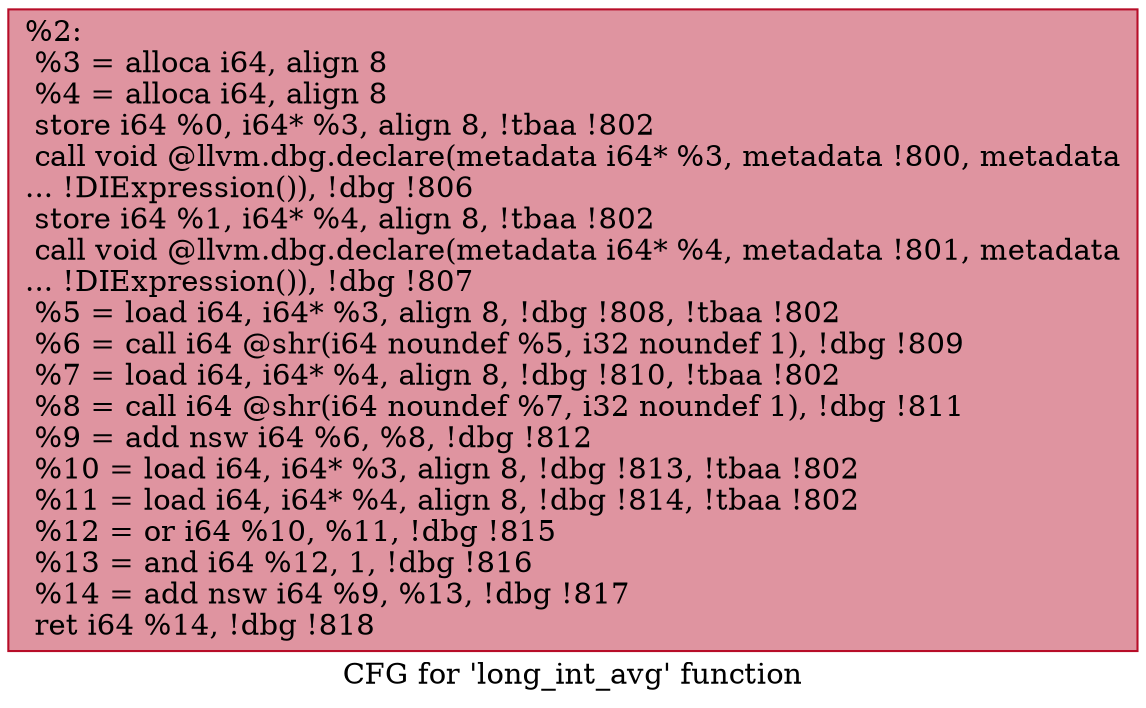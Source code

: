 digraph "CFG for 'long_int_avg' function" {
	label="CFG for 'long_int_avg' function";

	Node0x2781db0 [shape=record,color="#b70d28ff", style=filled, fillcolor="#b70d2870",label="{%2:\l  %3 = alloca i64, align 8\l  %4 = alloca i64, align 8\l  store i64 %0, i64* %3, align 8, !tbaa !802\l  call void @llvm.dbg.declare(metadata i64* %3, metadata !800, metadata\l... !DIExpression()), !dbg !806\l  store i64 %1, i64* %4, align 8, !tbaa !802\l  call void @llvm.dbg.declare(metadata i64* %4, metadata !801, metadata\l... !DIExpression()), !dbg !807\l  %5 = load i64, i64* %3, align 8, !dbg !808, !tbaa !802\l  %6 = call i64 @shr(i64 noundef %5, i32 noundef 1), !dbg !809\l  %7 = load i64, i64* %4, align 8, !dbg !810, !tbaa !802\l  %8 = call i64 @shr(i64 noundef %7, i32 noundef 1), !dbg !811\l  %9 = add nsw i64 %6, %8, !dbg !812\l  %10 = load i64, i64* %3, align 8, !dbg !813, !tbaa !802\l  %11 = load i64, i64* %4, align 8, !dbg !814, !tbaa !802\l  %12 = or i64 %10, %11, !dbg !815\l  %13 = and i64 %12, 1, !dbg !816\l  %14 = add nsw i64 %9, %13, !dbg !817\l  ret i64 %14, !dbg !818\l}"];
}
